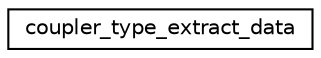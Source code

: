 digraph "Graphical Class Hierarchy"
{
 // INTERACTIVE_SVG=YES
 // LATEX_PDF_SIZE
  edge [fontname="Helvetica",fontsize="10",labelfontname="Helvetica",labelfontsize="10"];
  node [fontname="Helvetica",fontsize="10",shape=record];
  rankdir="LR";
  Node0 [label="coupler_type_extract_data",height=0.2,width=0.4,color="black", fillcolor="white", style="filled",URL="$interfacecoupler__types__mod_1_1coupler__type__extract__data.html",tooltip="This is the interface to extract a field in a coupler_bc_type into an array."];
}
